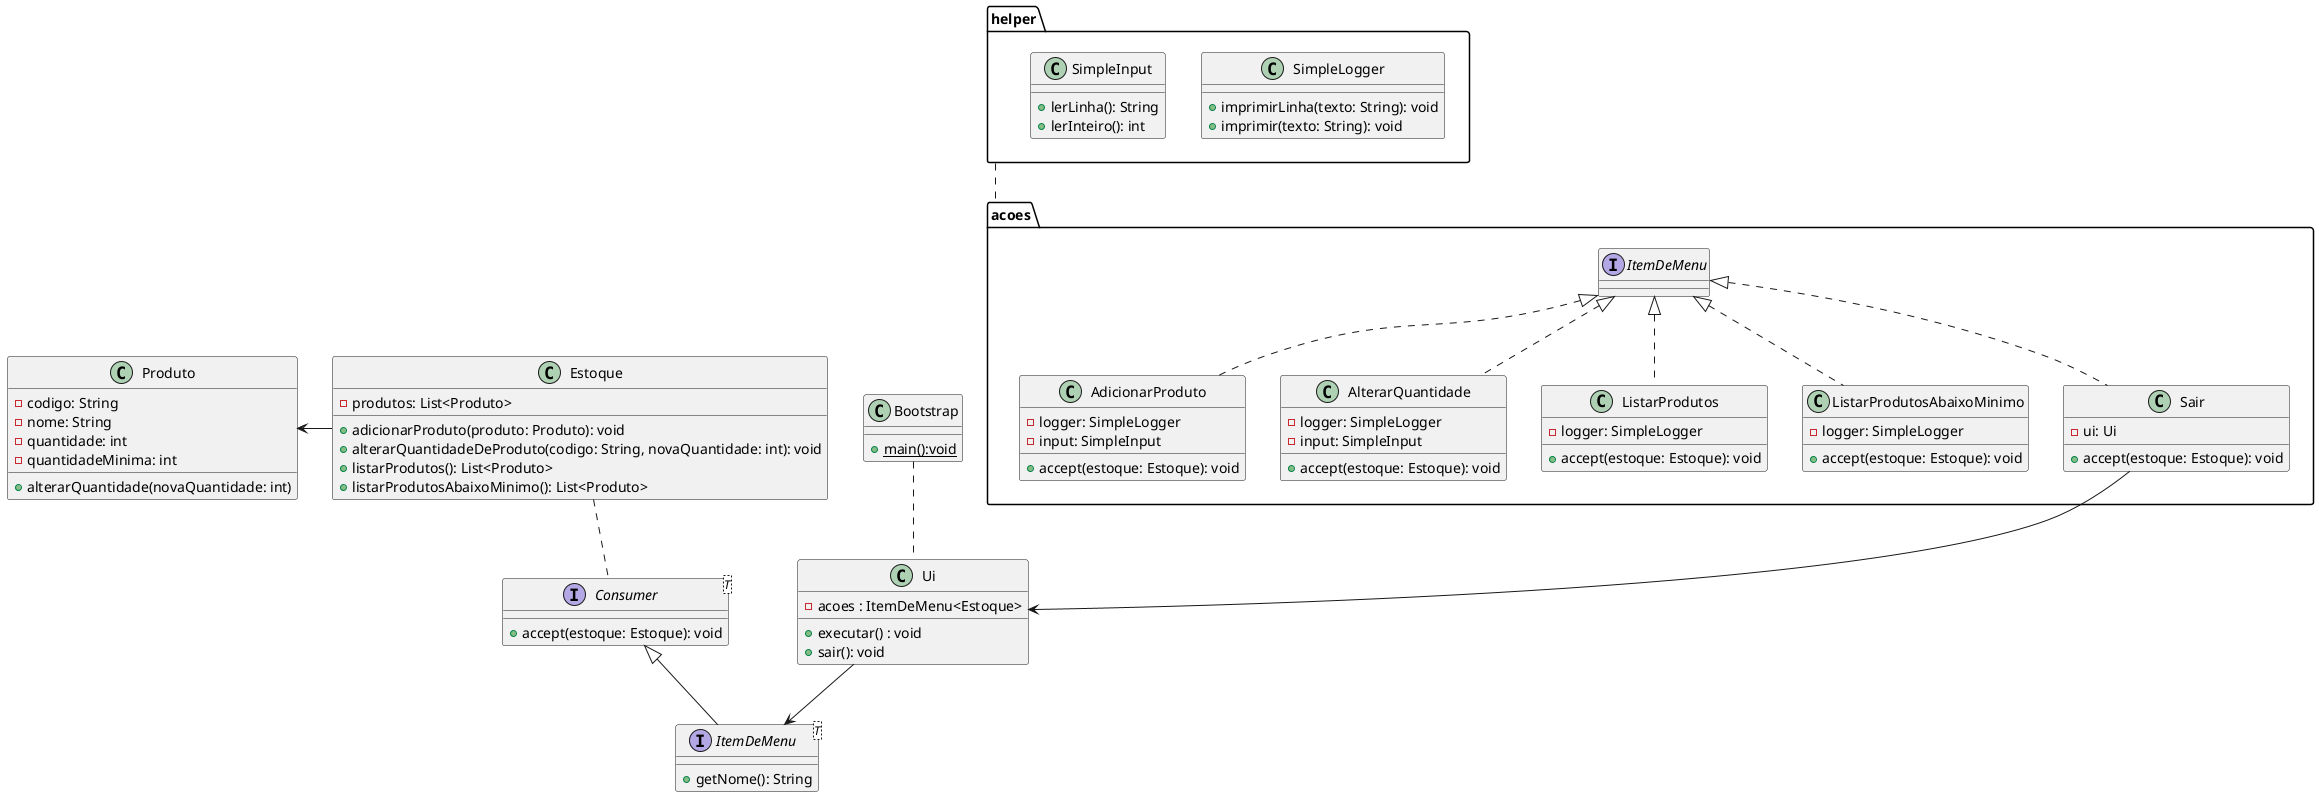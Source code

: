 @startuml controle-de-estoque

class Produto {
  - codigo: String
  - nome: String
  - quantidade: int
  - quantidadeMinima: int

  + alterarQuantidade(novaQuantidade: int)
}

class Estoque {
  - produtos: List<Produto>
  + adicionarProduto(produto: Produto): void
  + alterarQuantidadeDeProduto(codigo: String, novaQuantidade: int): void
  + listarProdutos(): List<Produto>
  + listarProdutosAbaixoMinimo(): List<Produto>
}

interface Consumer<T> {
  + accept(estoque: Estoque): void
}

interface ItemDeMenu<T> extends Consumer {
  + getNome(): String
}

package helper {
  class SimpleLogger {
    + imprimirLinha(texto: String): void
    + imprimir(texto: String): void
  }

  class SimpleInput {
    + lerLinha(): String
    + lerInteiro(): int
  }
}

package acoes {

  class AdicionarProduto implements ItemDeMenu {
    - logger: SimpleLogger
    - input: SimpleInput

    + accept(estoque: Estoque): void
  }

  class AlterarQuantidade implements ItemDeMenu {
    - logger: SimpleLogger
    - input: SimpleInput

    + accept(estoque: Estoque): void
  }

  class ListarProdutos implements ItemDeMenu {
    - logger: SimpleLogger

    + accept(estoque: Estoque): void
  }
  
  class ListarProdutosAbaixoMinimo implements ItemDeMenu {
    - logger: SimpleLogger

    + accept(estoque: Estoque): void
  }

  class Sair implements ItemDeMenu {
    - ui: Ui
    + accept(estoque: Estoque): void
  }

}

class Ui {
  - acoes : ItemDeMenu<Estoque>

  + executar() : void
  + sair(): void
}

class Bootstrap {
  + {static} main():void
}


Bootstrap .. Ui
Ui --> ItemDeMenu
Sair --> Ui
Consumer .up. Estoque
acoes .up. helper
Estoque -left-> Produto

@enduml